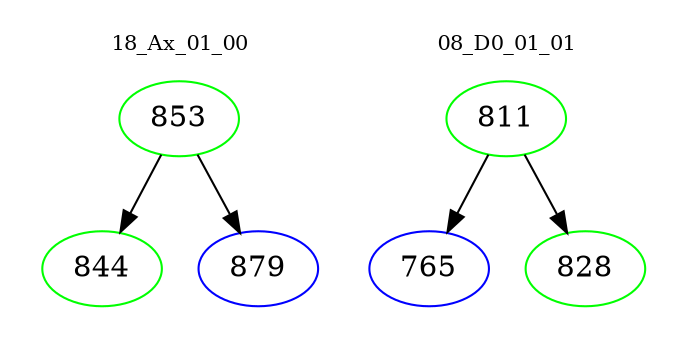 digraph{
subgraph cluster_0 {
color = white
label = "18_Ax_01_00";
fontsize=10;
T0_853 [label="853", color="green"]
T0_853 -> T0_844 [color="black"]
T0_844 [label="844", color="green"]
T0_853 -> T0_879 [color="black"]
T0_879 [label="879", color="blue"]
}
subgraph cluster_1 {
color = white
label = "08_D0_01_01";
fontsize=10;
T1_811 [label="811", color="green"]
T1_811 -> T1_765 [color="black"]
T1_765 [label="765", color="blue"]
T1_811 -> T1_828 [color="black"]
T1_828 [label="828", color="green"]
}
}
